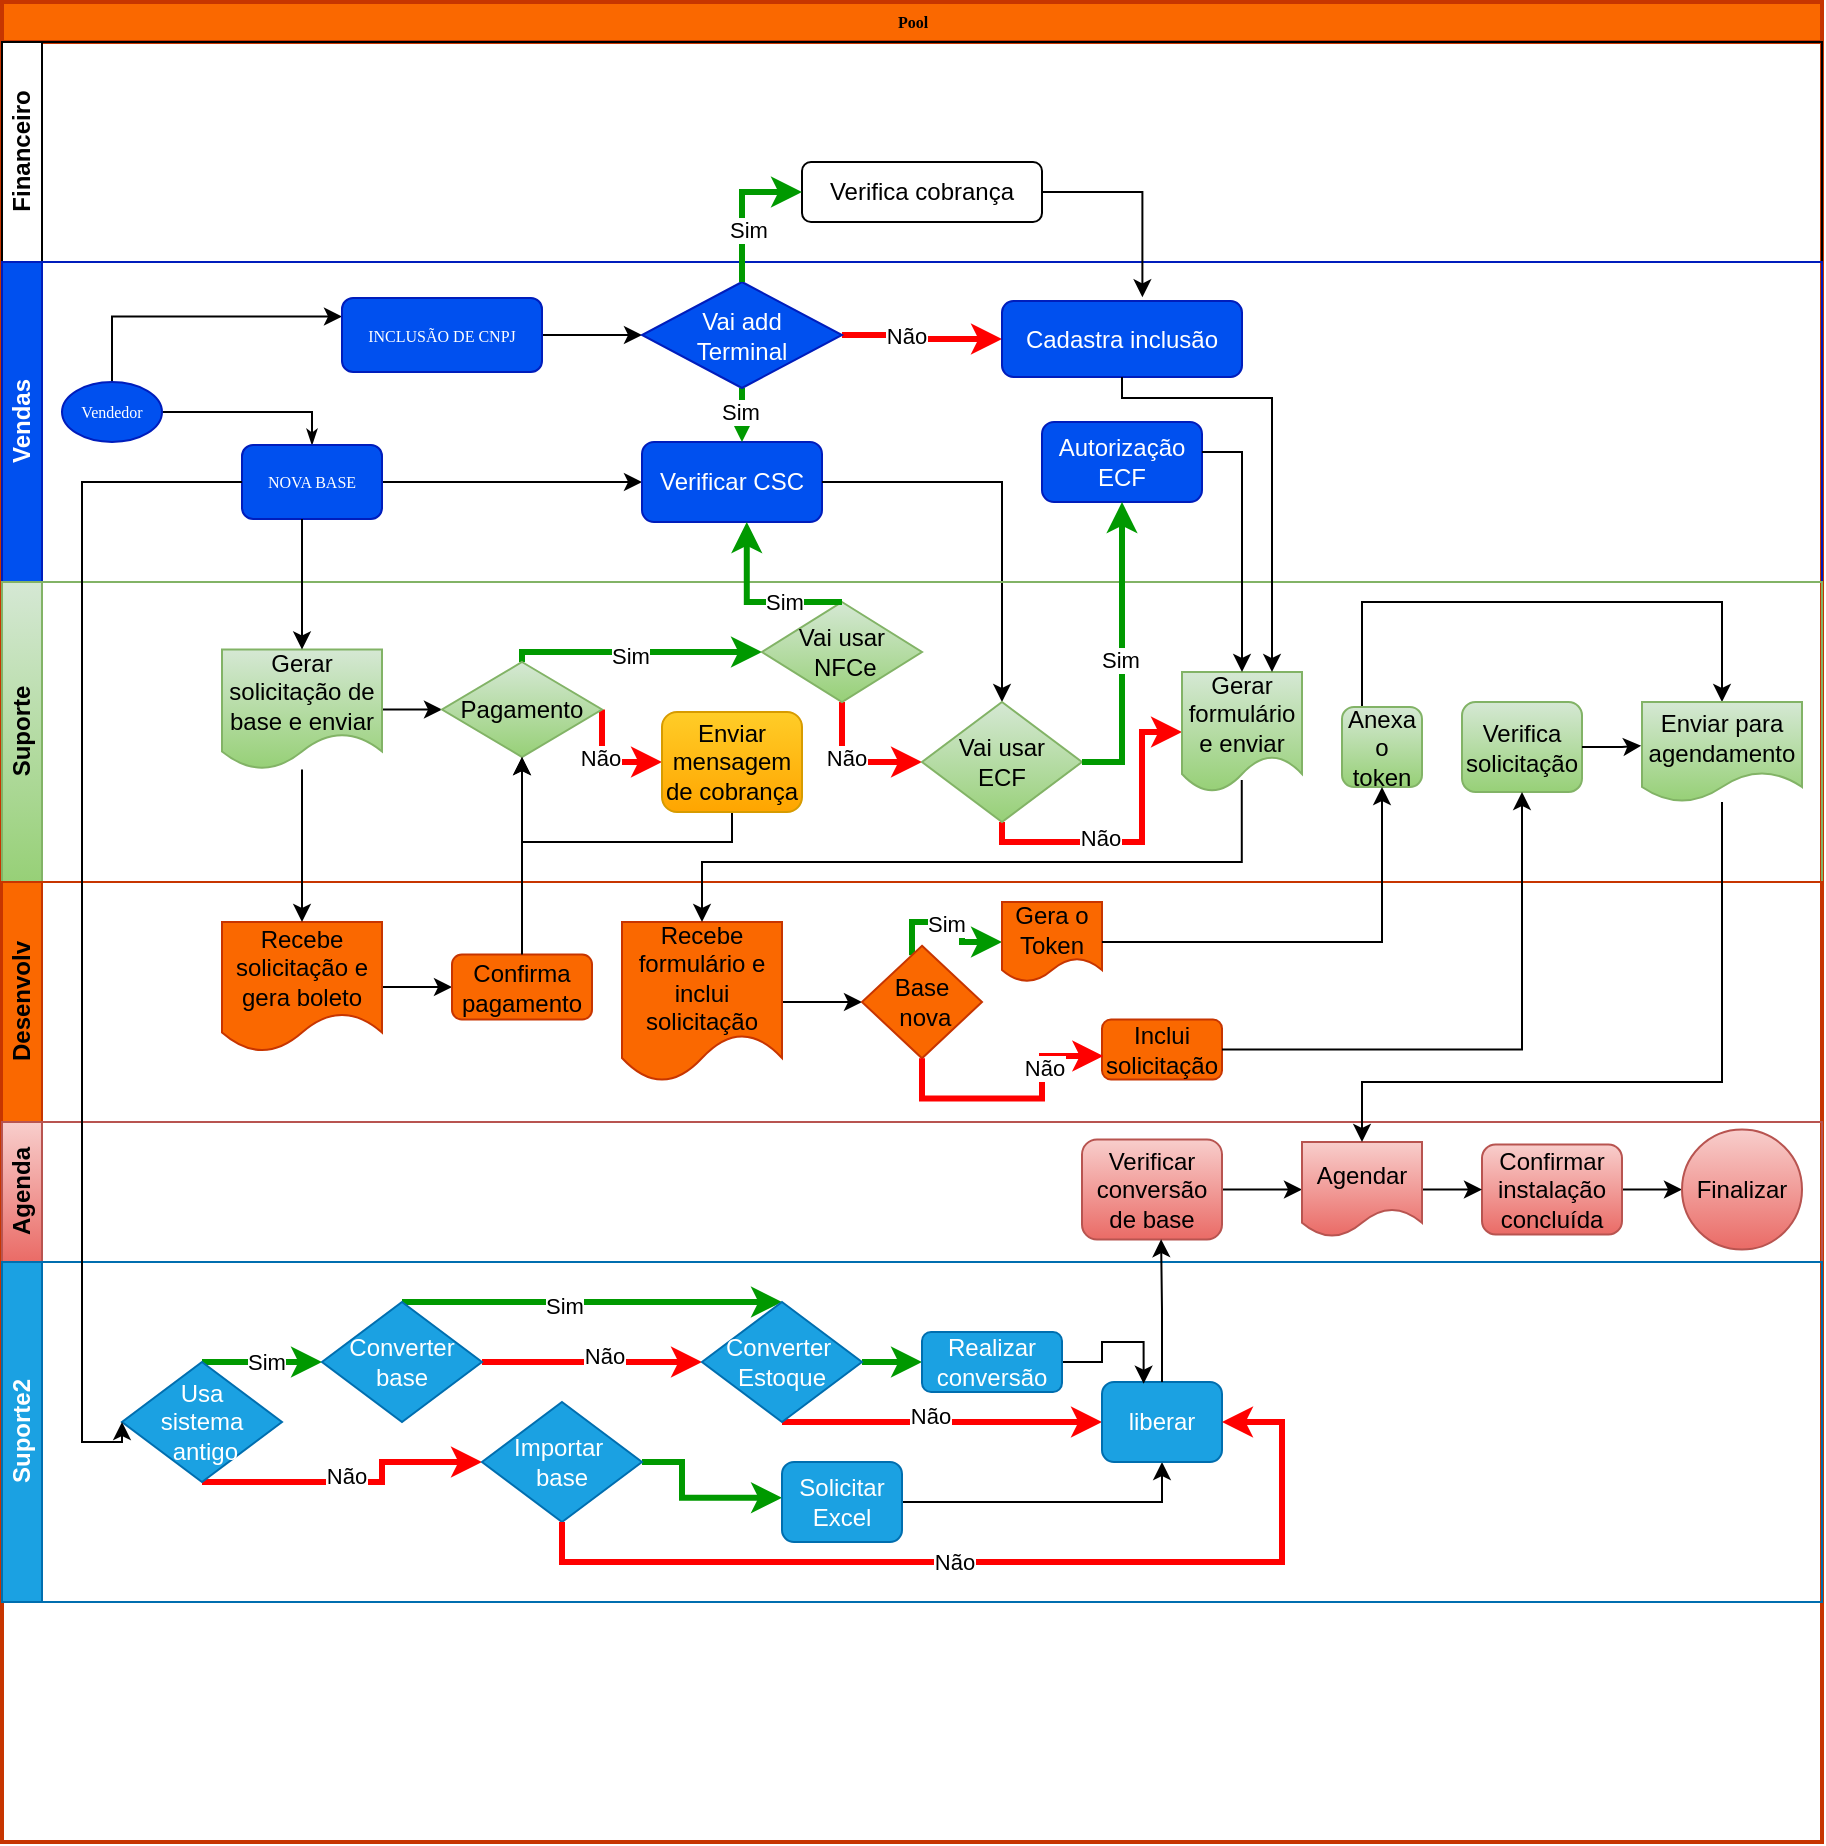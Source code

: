 <mxfile version="22.0.5" type="github">
  <diagram name="Page-1" id="c7488fd3-1785-93aa-aadb-54a6760d102a">
    <mxGraphModel dx="1231" dy="599" grid="1" gridSize="10" guides="1" tooltips="1" connect="1" arrows="1" fold="1" page="1" pageScale="1" pageWidth="1100" pageHeight="850" background="none" math="0" shadow="0">
      <root>
        <mxCell id="0" />
        <mxCell id="1" parent="0" />
        <mxCell id="2b4e8129b02d487f-1" value="Pool" style="swimlane;html=1;childLayout=stackLayout;horizontal=1;startSize=20;horizontalStack=0;rounded=0;shadow=0;labelBackgroundColor=none;strokeWidth=2;fontFamily=Verdana;fontSize=8;align=center;fillColor=#FA6800;fontColor=#000000;strokeColor=#C73500;" parent="1" vertex="1">
          <mxGeometry x="140" y="70" width="910" height="920" as="geometry">
            <mxRectangle x="180" y="70" width="60" height="20" as="alternateBounds" />
          </mxGeometry>
        </mxCell>
        <mxCell id="cbbn3TleY6cBq1pO80VD-13" value="Financeiro" style="swimlane;html=1;startSize=20;horizontal=0;" parent="2b4e8129b02d487f-1" vertex="1">
          <mxGeometry y="20" width="910" height="110" as="geometry" />
        </mxCell>
        <mxCell id="dmcIk-A7aZQFWuHRZlez-15" value="Verifica cobrança" style="rounded=1;whiteSpace=wrap;html=1;" parent="cbbn3TleY6cBq1pO80VD-13" vertex="1">
          <mxGeometry x="400" y="60" width="120" height="30" as="geometry" />
        </mxCell>
        <mxCell id="cbbn3TleY6cBq1pO80VD-1" value="Vendas" style="swimlane;html=1;startSize=20;horizontal=0;fillColor=#0050ef;strokeColor=#001DBC;fontColor=#ffffff;" parent="2b4e8129b02d487f-1" vertex="1">
          <mxGeometry y="130" width="910" height="160" as="geometry" />
        </mxCell>
        <mxCell id="cbbn3TleY6cBq1pO80VD-2" style="edgeStyle=orthogonalEdgeStyle;rounded=0;html=1;labelBackgroundColor=none;startArrow=none;startFill=0;startSize=5;endArrow=classicThin;endFill=1;endSize=5;jettySize=auto;orthogonalLoop=1;strokeWidth=1;fontFamily=Verdana;fontSize=8" parent="cbbn3TleY6cBq1pO80VD-1" source="cbbn3TleY6cBq1pO80VD-3" target="cbbn3TleY6cBq1pO80VD-4" edge="1">
          <mxGeometry relative="1" as="geometry">
            <Array as="points">
              <mxPoint x="155" y="75" />
            </Array>
          </mxGeometry>
        </mxCell>
        <mxCell id="cbbn3TleY6cBq1pO80VD-51" style="edgeStyle=orthogonalEdgeStyle;rounded=0;orthogonalLoop=1;jettySize=auto;html=1;exitX=0.5;exitY=0;exitDx=0;exitDy=0;entryX=0;entryY=0.25;entryDx=0;entryDy=0;" parent="cbbn3TleY6cBq1pO80VD-1" source="cbbn3TleY6cBq1pO80VD-3" target="cbbn3TleY6cBq1pO80VD-6" edge="1">
          <mxGeometry relative="1" as="geometry" />
        </mxCell>
        <mxCell id="cbbn3TleY6cBq1pO80VD-3" value="Vendedor" style="ellipse;whiteSpace=wrap;html=1;rounded=0;shadow=0;labelBackgroundColor=none;strokeWidth=1;fontFamily=Verdana;fontSize=8;align=center;fillColor=#0050ef;strokeColor=#001DBC;fontColor=#ffffff;" parent="cbbn3TleY6cBq1pO80VD-1" vertex="1">
          <mxGeometry x="30" y="60" width="50" height="30" as="geometry" />
        </mxCell>
        <mxCell id="cbbn3TleY6cBq1pO80VD-29" style="edgeStyle=orthogonalEdgeStyle;rounded=0;orthogonalLoop=1;jettySize=auto;html=1;entryX=0;entryY=0.5;entryDx=0;entryDy=0;" parent="cbbn3TleY6cBq1pO80VD-1" source="cbbn3TleY6cBq1pO80VD-4" target="cbbn3TleY6cBq1pO80VD-27" edge="1">
          <mxGeometry relative="1" as="geometry" />
        </mxCell>
        <mxCell id="cbbn3TleY6cBq1pO80VD-4" value="NOVA BASE" style="rounded=1;whiteSpace=wrap;html=1;shadow=0;labelBackgroundColor=none;strokeWidth=1;fontFamily=Verdana;fontSize=8;align=center;fillColor=#0050ef;strokeColor=#001DBC;fontColor=#ffffff;" parent="cbbn3TleY6cBq1pO80VD-1" vertex="1">
          <mxGeometry x="120" y="91.5" width="70" height="37" as="geometry" />
        </mxCell>
        <mxCell id="dmcIk-A7aZQFWuHRZlez-11" style="edgeStyle=orthogonalEdgeStyle;rounded=0;orthogonalLoop=1;jettySize=auto;html=1;entryX=0;entryY=0.5;entryDx=0;entryDy=0;" parent="cbbn3TleY6cBq1pO80VD-1" source="cbbn3TleY6cBq1pO80VD-6" target="dmcIk-A7aZQFWuHRZlez-10" edge="1">
          <mxGeometry relative="1" as="geometry" />
        </mxCell>
        <mxCell id="cbbn3TleY6cBq1pO80VD-6" value="INCLUSÃO DE CNPJ" style="rounded=1;whiteSpace=wrap;html=1;shadow=0;labelBackgroundColor=none;strokeWidth=1;fontFamily=Verdana;fontSize=8;align=center;fillColor=#0050ef;strokeColor=#001DBC;fontColor=#ffffff;" parent="cbbn3TleY6cBq1pO80VD-1" vertex="1">
          <mxGeometry x="170" y="18" width="100" height="37" as="geometry" />
        </mxCell>
        <mxCell id="cbbn3TleY6cBq1pO80VD-27" value="Verificar CSC" style="rounded=1;whiteSpace=wrap;html=1;fillColor=#0050ef;strokeColor=#001DBC;fontColor=#ffffff;" parent="cbbn3TleY6cBq1pO80VD-1" vertex="1">
          <mxGeometry x="320" y="90" width="90" height="40" as="geometry" />
        </mxCell>
        <mxCell id="cbbn3TleY6cBq1pO80VD-28" value="Autorização ECF" style="rounded=1;whiteSpace=wrap;html=1;fillColor=#0050ef;strokeColor=#001DBC;fontColor=#ffffff;" parent="cbbn3TleY6cBq1pO80VD-1" vertex="1">
          <mxGeometry x="520" y="80" width="80" height="40" as="geometry" />
        </mxCell>
        <mxCell id="dmcIk-A7aZQFWuHRZlez-12" style="edgeStyle=orthogonalEdgeStyle;rounded=0;orthogonalLoop=1;jettySize=auto;html=1;exitX=0.5;exitY=1;exitDx=0;exitDy=0;strokeWidth=3;strokeColor=#009900;" parent="cbbn3TleY6cBq1pO80VD-1" source="dmcIk-A7aZQFWuHRZlez-10" target="cbbn3TleY6cBq1pO80VD-27" edge="1">
          <mxGeometry relative="1" as="geometry">
            <Array as="points">
              <mxPoint x="370" y="70" />
              <mxPoint x="370" y="70" />
            </Array>
          </mxGeometry>
        </mxCell>
        <mxCell id="dmcIk-A7aZQFWuHRZlez-13" value="Sim" style="edgeLabel;html=1;align=center;verticalAlign=middle;resizable=0;points=[];" parent="dmcIk-A7aZQFWuHRZlez-12" vertex="1" connectable="0">
          <mxGeometry x="-0.135" y="-1" relative="1" as="geometry">
            <mxPoint as="offset" />
          </mxGeometry>
        </mxCell>
        <mxCell id="dmcIk-A7aZQFWuHRZlez-22" style="edgeStyle=orthogonalEdgeStyle;rounded=0;orthogonalLoop=1;jettySize=auto;html=1;strokeWidth=3;strokeColor=#FF0000;" parent="cbbn3TleY6cBq1pO80VD-1" source="dmcIk-A7aZQFWuHRZlez-10" target="dmcIk-A7aZQFWuHRZlez-21" edge="1">
          <mxGeometry relative="1" as="geometry" />
        </mxCell>
        <mxCell id="dmcIk-A7aZQFWuHRZlez-23" value="Não" style="edgeLabel;html=1;align=center;verticalAlign=middle;resizable=0;points=[];" parent="dmcIk-A7aZQFWuHRZlez-22" vertex="1" connectable="0">
          <mxGeometry x="-0.233" relative="1" as="geometry">
            <mxPoint as="offset" />
          </mxGeometry>
        </mxCell>
        <mxCell id="dmcIk-A7aZQFWuHRZlez-10" value="Vai add&lt;br&gt;Terminal" style="rhombus;whiteSpace=wrap;html=1;fillColor=#0050ef;fontColor=#ffffff;strokeColor=#001DBC;" parent="cbbn3TleY6cBq1pO80VD-1" vertex="1">
          <mxGeometry x="320" y="10" width="100" height="53" as="geometry" />
        </mxCell>
        <mxCell id="dmcIk-A7aZQFWuHRZlez-21" value="Cadastra inclusão" style="rounded=1;whiteSpace=wrap;html=1;fillColor=#0050ef;fontColor=#ffffff;strokeColor=#001DBC;" parent="cbbn3TleY6cBq1pO80VD-1" vertex="1">
          <mxGeometry x="500" y="19.5" width="120" height="38" as="geometry" />
        </mxCell>
        <mxCell id="suQ_DmVQzd3mDS7lB8pJ-2" style="edgeStyle=orthogonalEdgeStyle;rounded=0;orthogonalLoop=1;jettySize=auto;html=1;entryX=0.5;entryY=0;entryDx=0;entryDy=0;" parent="cbbn3TleY6cBq1pO80VD-1" source="cbbn3TleY6cBq1pO80VD-27" target="cbbn3TleY6cBq1pO80VD-61" edge="1">
          <mxGeometry relative="1" as="geometry">
            <Array as="points">
              <mxPoint x="500" y="110" />
            </Array>
          </mxGeometry>
        </mxCell>
        <mxCell id="2b4e8129b02d487f-2" value="Suporte" style="swimlane;html=1;startSize=20;horizontal=0;fillColor=#d5e8d4;strokeColor=#82b366;gradientColor=#97d077;" parent="2b4e8129b02d487f-1" vertex="1">
          <mxGeometry y="290" width="910" height="150" as="geometry" />
        </mxCell>
        <mxCell id="cbbn3TleY6cBq1pO80VD-43" style="edgeStyle=orthogonalEdgeStyle;rounded=0;orthogonalLoop=1;jettySize=auto;html=1;entryX=0;entryY=0.5;entryDx=0;entryDy=0;" parent="2b4e8129b02d487f-2" source="cbbn3TleY6cBq1pO80VD-39" target="cbbn3TleY6cBq1pO80VD-42" edge="1">
          <mxGeometry relative="1" as="geometry" />
        </mxCell>
        <mxCell id="cbbn3TleY6cBq1pO80VD-39" value="Gerar solicitação de base e enviar" style="shape=document;whiteSpace=wrap;html=1;boundedLbl=1;fillColor=#d5e8d4;strokeColor=#82b366;gradientColor=#97d077;" parent="2b4e8129b02d487f-2" vertex="1">
          <mxGeometry x="110" y="33.75" width="80" height="60" as="geometry" />
        </mxCell>
        <mxCell id="cbbn3TleY6cBq1pO80VD-54" style="edgeStyle=orthogonalEdgeStyle;rounded=0;orthogonalLoop=1;jettySize=auto;html=1;exitX=1;exitY=0.5;exitDx=0;exitDy=0;entryX=0;entryY=0.5;entryDx=0;entryDy=0;strokeWidth=3;strokeColor=#ff0000;" parent="2b4e8129b02d487f-2" source="cbbn3TleY6cBq1pO80VD-42" target="cbbn3TleY6cBq1pO80VD-53" edge="1">
          <mxGeometry relative="1" as="geometry">
            <Array as="points">
              <mxPoint x="300" y="90" />
            </Array>
          </mxGeometry>
        </mxCell>
        <mxCell id="cbbn3TleY6cBq1pO80VD-55" value="Não" style="edgeLabel;html=1;align=center;verticalAlign=middle;resizable=0;points=[];" parent="cbbn3TleY6cBq1pO80VD-54" vertex="1" connectable="0">
          <mxGeometry x="-0.157" y="-1" relative="1" as="geometry">
            <mxPoint as="offset" />
          </mxGeometry>
        </mxCell>
        <mxCell id="cbbn3TleY6cBq1pO80VD-60" style="edgeStyle=orthogonalEdgeStyle;rounded=0;orthogonalLoop=1;jettySize=auto;html=1;entryX=0;entryY=0.5;entryDx=0;entryDy=0;strokeWidth=3;strokeColor=#009900;" parent="2b4e8129b02d487f-2" source="cbbn3TleY6cBq1pO80VD-42" target="cbbn3TleY6cBq1pO80VD-56" edge="1">
          <mxGeometry relative="1" as="geometry">
            <Array as="points">
              <mxPoint x="260" y="35" />
            </Array>
          </mxGeometry>
        </mxCell>
        <mxCell id="cbbn3TleY6cBq1pO80VD-104" value="Sim" style="edgeLabel;html=1;align=center;verticalAlign=middle;resizable=0;points=[];" parent="cbbn3TleY6cBq1pO80VD-60" vertex="1" connectable="0">
          <mxGeometry x="-0.061" y="-2" relative="1" as="geometry">
            <mxPoint as="offset" />
          </mxGeometry>
        </mxCell>
        <mxCell id="cbbn3TleY6cBq1pO80VD-42" value="Pagamento" style="rhombus;whiteSpace=wrap;html=1;fillColor=#d5e8d4;strokeColor=#82b366;gradientColor=#97d077;" parent="2b4e8129b02d487f-2" vertex="1">
          <mxGeometry x="220" y="40" width="80" height="47.5" as="geometry" />
        </mxCell>
        <mxCell id="suQ_DmVQzd3mDS7lB8pJ-1" style="edgeStyle=orthogonalEdgeStyle;rounded=0;orthogonalLoop=1;jettySize=auto;html=1;entryX=0.5;entryY=1;entryDx=0;entryDy=0;strokeColor=#000000;" parent="2b4e8129b02d487f-2" source="cbbn3TleY6cBq1pO80VD-53" target="cbbn3TleY6cBq1pO80VD-42" edge="1">
          <mxGeometry relative="1" as="geometry">
            <Array as="points">
              <mxPoint x="365" y="130" />
              <mxPoint x="260" y="130" />
            </Array>
          </mxGeometry>
        </mxCell>
        <mxCell id="cbbn3TleY6cBq1pO80VD-53" value="Enviar mensagem de cobrança" style="rounded=1;whiteSpace=wrap;html=1;fillColor=#ffcd28;strokeColor=#d79b00;gradientColor=#ffa500;" parent="2b4e8129b02d487f-2" vertex="1">
          <mxGeometry x="330" y="65" width="70" height="50" as="geometry" />
        </mxCell>
        <mxCell id="cbbn3TleY6cBq1pO80VD-63" style="edgeStyle=orthogonalEdgeStyle;rounded=0;orthogonalLoop=1;jettySize=auto;html=1;strokeWidth=3;strokeColor=#ff0000;" parent="2b4e8129b02d487f-2" source="cbbn3TleY6cBq1pO80VD-56" target="cbbn3TleY6cBq1pO80VD-61" edge="1">
          <mxGeometry relative="1" as="geometry">
            <Array as="points">
              <mxPoint x="420" y="90" />
            </Array>
          </mxGeometry>
        </mxCell>
        <mxCell id="cbbn3TleY6cBq1pO80VD-64" value="Não" style="edgeLabel;html=1;align=center;verticalAlign=middle;resizable=0;points=[];" parent="cbbn3TleY6cBq1pO80VD-63" vertex="1" connectable="0">
          <mxGeometry x="-0.08" y="2" relative="1" as="geometry">
            <mxPoint as="offset" />
          </mxGeometry>
        </mxCell>
        <mxCell id="cbbn3TleY6cBq1pO80VD-56" value="Vai usar&lt;br&gt;&amp;nbsp;NFCe" style="rhombus;whiteSpace=wrap;html=1;fillColor=#d5e8d4;strokeColor=#82b366;gradientColor=#97d077;" parent="2b4e8129b02d487f-2" vertex="1">
          <mxGeometry x="380" y="10" width="80" height="50" as="geometry" />
        </mxCell>
        <mxCell id="cbbn3TleY6cBq1pO80VD-110" style="edgeStyle=orthogonalEdgeStyle;rounded=0;orthogonalLoop=1;jettySize=auto;html=1;entryX=0;entryY=0.5;entryDx=0;entryDy=0;strokeWidth=3;strokeColor=#ff0000;" parent="2b4e8129b02d487f-2" source="cbbn3TleY6cBq1pO80VD-61" target="cbbn3TleY6cBq1pO80VD-74" edge="1">
          <mxGeometry relative="1" as="geometry">
            <Array as="points">
              <mxPoint x="500" y="130" />
              <mxPoint x="570" y="130" />
              <mxPoint x="570" y="75" />
            </Array>
          </mxGeometry>
        </mxCell>
        <mxCell id="cbbn3TleY6cBq1pO80VD-111" value="Não" style="edgeLabel;html=1;align=center;verticalAlign=middle;resizable=0;points=[];" parent="cbbn3TleY6cBq1pO80VD-110" vertex="1" connectable="0">
          <mxGeometry x="-0.237" y="2" relative="1" as="geometry">
            <mxPoint as="offset" />
          </mxGeometry>
        </mxCell>
        <mxCell id="cbbn3TleY6cBq1pO80VD-61" value="Vai usar&lt;br&gt;ECF" style="rhombus;whiteSpace=wrap;html=1;fillColor=#d5e8d4;strokeColor=#82b366;gradientColor=#97d077;" parent="2b4e8129b02d487f-2" vertex="1">
          <mxGeometry x="460" y="60" width="80" height="60" as="geometry" />
        </mxCell>
        <mxCell id="cbbn3TleY6cBq1pO80VD-74" value="Gerar formulário e enviar" style="shape=document;whiteSpace=wrap;html=1;boundedLbl=1;fillColor=#d5e8d4;strokeColor=#82b366;gradientColor=#97d077;" parent="2b4e8129b02d487f-2" vertex="1">
          <mxGeometry x="590" y="45" width="60" height="60" as="geometry" />
        </mxCell>
        <mxCell id="cbbn3TleY6cBq1pO80VD-95" style="edgeStyle=orthogonalEdgeStyle;rounded=0;orthogonalLoop=1;jettySize=auto;html=1;entryX=0.5;entryY=0;entryDx=0;entryDy=0;" parent="2b4e8129b02d487f-2" source="cbbn3TleY6cBq1pO80VD-89" target="cbbn3TleY6cBq1pO80VD-94" edge="1">
          <mxGeometry relative="1" as="geometry">
            <Array as="points">
              <mxPoint x="680" y="10" />
              <mxPoint x="860" y="10" />
            </Array>
          </mxGeometry>
        </mxCell>
        <mxCell id="cbbn3TleY6cBq1pO80VD-89" value="Anexa o token" style="rounded=1;whiteSpace=wrap;html=1;fillColor=#d5e8d4;strokeColor=#82b366;gradientColor=#97d077;" parent="2b4e8129b02d487f-2" vertex="1">
          <mxGeometry x="670" y="62.5" width="40" height="40" as="geometry" />
        </mxCell>
        <mxCell id="cbbn3TleY6cBq1pO80VD-92" value="Verifica solicitação" style="rounded=1;whiteSpace=wrap;html=1;fillColor=#d5e8d4;gradientColor=#97d077;strokeColor=#82b366;" parent="2b4e8129b02d487f-2" vertex="1">
          <mxGeometry x="730" y="60" width="60" height="45" as="geometry" />
        </mxCell>
        <mxCell id="cbbn3TleY6cBq1pO80VD-94" value="Enviar para agendamento" style="shape=document;whiteSpace=wrap;html=1;boundedLbl=1;fillColor=#d5e8d4;gradientColor=#97d077;strokeColor=#82b366;" parent="2b4e8129b02d487f-2" vertex="1">
          <mxGeometry x="820" y="60" width="80" height="50" as="geometry" />
        </mxCell>
        <mxCell id="cbbn3TleY6cBq1pO80VD-97" style="edgeStyle=orthogonalEdgeStyle;rounded=0;orthogonalLoop=1;jettySize=auto;html=1;entryX=-0.005;entryY=0.437;entryDx=0;entryDy=0;entryPerimeter=0;" parent="2b4e8129b02d487f-2" source="cbbn3TleY6cBq1pO80VD-92" target="cbbn3TleY6cBq1pO80VD-94" edge="1">
          <mxGeometry relative="1" as="geometry" />
        </mxCell>
        <mxCell id="dmcIk-A7aZQFWuHRZlez-29" style="edgeStyle=orthogonalEdgeStyle;rounded=0;orthogonalLoop=1;jettySize=auto;html=1;" parent="2b4e8129b02d487f-2" target="cbbn3TleY6cBq1pO80VD-74" edge="1">
          <mxGeometry relative="1" as="geometry">
            <mxPoint x="600" y="-64.98" as="sourcePoint" />
            <mxPoint x="620" y="45.0" as="targetPoint" />
            <Array as="points">
              <mxPoint x="620" y="-65" />
            </Array>
          </mxGeometry>
        </mxCell>
        <mxCell id="2b4e8129b02d487f-3" value="Desenvolv" style="swimlane;html=1;startSize=20;horizontal=0;fillColor=#FA6800;fontColor=#000000;strokeColor=#C73500;" parent="2b4e8129b02d487f-1" vertex="1">
          <mxGeometry y="440" width="910" height="120" as="geometry" />
        </mxCell>
        <mxCell id="cbbn3TleY6cBq1pO80VD-48" style="edgeStyle=orthogonalEdgeStyle;rounded=0;orthogonalLoop=1;jettySize=auto;html=1;entryX=0;entryY=0.5;entryDx=0;entryDy=0;" parent="2b4e8129b02d487f-3" source="cbbn3TleY6cBq1pO80VD-44" target="cbbn3TleY6cBq1pO80VD-46" edge="1">
          <mxGeometry relative="1" as="geometry" />
        </mxCell>
        <mxCell id="cbbn3TleY6cBq1pO80VD-44" value="Recebe solicitação e gera boleto" style="shape=document;whiteSpace=wrap;html=1;boundedLbl=1;fillColor=#fa6800;strokeColor=#C73500;fontColor=#000000;" parent="2b4e8129b02d487f-3" vertex="1">
          <mxGeometry x="110" y="20" width="80" height="65" as="geometry" />
        </mxCell>
        <mxCell id="cbbn3TleY6cBq1pO80VD-46" value="Confirma pagamento" style="rounded=1;whiteSpace=wrap;html=1;fillColor=#fa6800;strokeColor=#C73500;fontColor=#000000;" parent="2b4e8129b02d487f-3" vertex="1">
          <mxGeometry x="225" y="36.25" width="70" height="32.5" as="geometry" />
        </mxCell>
        <mxCell id="cbbn3TleY6cBq1pO80VD-78" style="edgeStyle=orthogonalEdgeStyle;rounded=0;orthogonalLoop=1;jettySize=auto;html=1;entryX=0;entryY=0.5;entryDx=0;entryDy=0;" parent="2b4e8129b02d487f-3" source="cbbn3TleY6cBq1pO80VD-75" target="cbbn3TleY6cBq1pO80VD-77" edge="1">
          <mxGeometry relative="1" as="geometry" />
        </mxCell>
        <mxCell id="cbbn3TleY6cBq1pO80VD-75" value="Recebe formulário e inclui solicitação" style="shape=document;whiteSpace=wrap;html=1;boundedLbl=1;fillColor=#fa6800;strokeColor=#C73500;fontColor=#000000;" parent="2b4e8129b02d487f-3" vertex="1">
          <mxGeometry x="310" y="20" width="80" height="80" as="geometry" />
        </mxCell>
        <mxCell id="cbbn3TleY6cBq1pO80VD-83" style="edgeStyle=orthogonalEdgeStyle;rounded=0;orthogonalLoop=1;jettySize=auto;html=1;entryX=0;entryY=0.5;entryDx=0;entryDy=0;strokeWidth=3;strokeColor=#009900;" parent="2b4e8129b02d487f-3" source="cbbn3TleY6cBq1pO80VD-77" target="cbbn3TleY6cBq1pO80VD-80" edge="1">
          <mxGeometry relative="1" as="geometry">
            <Array as="points">
              <mxPoint x="455" y="20" />
              <mxPoint x="480" y="20" />
              <mxPoint x="480" y="30" />
            </Array>
          </mxGeometry>
        </mxCell>
        <mxCell id="cbbn3TleY6cBq1pO80VD-86" value="Sim" style="edgeLabel;html=1;align=center;verticalAlign=middle;resizable=0;points=[];" parent="cbbn3TleY6cBq1pO80VD-83" vertex="1" connectable="0">
          <mxGeometry x="-0.067" y="-1" relative="1" as="geometry">
            <mxPoint as="offset" />
          </mxGeometry>
        </mxCell>
        <mxCell id="cbbn3TleY6cBq1pO80VD-77" value="Base&lt;br&gt;&amp;nbsp;nova" style="rhombus;whiteSpace=wrap;html=1;fillColor=#fa6800;strokeColor=#C73500;fontColor=#000000;" parent="2b4e8129b02d487f-3" vertex="1">
          <mxGeometry x="430" y="31.88" width="60" height="56.25" as="geometry" />
        </mxCell>
        <mxCell id="cbbn3TleY6cBq1pO80VD-80" value="Gera o Token" style="shape=document;whiteSpace=wrap;html=1;boundedLbl=1;fillColor=#fa6800;strokeColor=#C73500;fontColor=#000000;" parent="2b4e8129b02d487f-3" vertex="1">
          <mxGeometry x="500" y="10" width="50" height="40" as="geometry" />
        </mxCell>
        <mxCell id="cbbn3TleY6cBq1pO80VD-85" value="Inclui solicitação" style="rounded=1;whiteSpace=wrap;html=1;fillColor=#fa6800;strokeColor=#C73500;fontColor=#000000;" parent="2b4e8129b02d487f-3" vertex="1">
          <mxGeometry x="550" y="68.75" width="60" height="30" as="geometry" />
        </mxCell>
        <mxCell id="cbbn3TleY6cBq1pO80VD-87" style="edgeStyle=orthogonalEdgeStyle;rounded=0;orthogonalLoop=1;jettySize=auto;html=1;exitX=0.5;exitY=1;exitDx=0;exitDy=0;entryX=0.011;entryY=0.608;entryDx=0;entryDy=0;entryPerimeter=0;strokeWidth=3;strokeColor=#ff0000;" parent="2b4e8129b02d487f-3" source="cbbn3TleY6cBq1pO80VD-77" target="cbbn3TleY6cBq1pO80VD-85" edge="1">
          <mxGeometry relative="1" as="geometry" />
        </mxCell>
        <mxCell id="cbbn3TleY6cBq1pO80VD-88" value="Não" style="edgeLabel;html=1;align=center;verticalAlign=middle;resizable=0;points=[];" parent="cbbn3TleY6cBq1pO80VD-87" vertex="1" connectable="0">
          <mxGeometry x="0.457" y="-1" relative="1" as="geometry">
            <mxPoint as="offset" />
          </mxGeometry>
        </mxCell>
        <mxCell id="cbbn3TleY6cBq1pO80VD-40" style="edgeStyle=orthogonalEdgeStyle;rounded=0;orthogonalLoop=1;jettySize=auto;html=1;entryX=0.5;entryY=0;entryDx=0;entryDy=0;" parent="2b4e8129b02d487f-1" source="cbbn3TleY6cBq1pO80VD-4" target="cbbn3TleY6cBq1pO80VD-39" edge="1">
          <mxGeometry relative="1" as="geometry">
            <Array as="points">
              <mxPoint x="150" y="290" />
              <mxPoint x="150" y="290" />
            </Array>
          </mxGeometry>
        </mxCell>
        <mxCell id="cbbn3TleY6cBq1pO80VD-45" style="edgeStyle=orthogonalEdgeStyle;rounded=0;orthogonalLoop=1;jettySize=auto;html=1;entryX=0.5;entryY=0;entryDx=0;entryDy=0;" parent="2b4e8129b02d487f-1" source="cbbn3TleY6cBq1pO80VD-39" target="cbbn3TleY6cBq1pO80VD-44" edge="1">
          <mxGeometry relative="1" as="geometry" />
        </mxCell>
        <mxCell id="cbbn3TleY6cBq1pO80VD-49" style="edgeStyle=orthogonalEdgeStyle;rounded=0;orthogonalLoop=1;jettySize=auto;html=1;" parent="2b4e8129b02d487f-1" source="cbbn3TleY6cBq1pO80VD-46" target="cbbn3TleY6cBq1pO80VD-42" edge="1">
          <mxGeometry relative="1" as="geometry" />
        </mxCell>
        <mxCell id="cbbn3TleY6cBq1pO80VD-70" style="edgeStyle=orthogonalEdgeStyle;rounded=0;orthogonalLoop=1;jettySize=auto;html=1;exitX=1;exitY=0.5;exitDx=0;exitDy=0;entryX=0.5;entryY=1;entryDx=0;entryDy=0;strokeWidth=3;strokeColor=#009900;" parent="2b4e8129b02d487f-1" source="cbbn3TleY6cBq1pO80VD-61" target="cbbn3TleY6cBq1pO80VD-28" edge="1">
          <mxGeometry relative="1" as="geometry" />
        </mxCell>
        <mxCell id="cbbn3TleY6cBq1pO80VD-71" value="Sim" style="edgeLabel;html=1;align=center;verticalAlign=middle;resizable=0;points=[];" parent="cbbn3TleY6cBq1pO80VD-70" vertex="1" connectable="0">
          <mxGeometry x="-0.048" y="1" relative="1" as="geometry">
            <mxPoint as="offset" />
          </mxGeometry>
        </mxCell>
        <mxCell id="cbbn3TleY6cBq1pO80VD-76" style="edgeStyle=orthogonalEdgeStyle;rounded=0;orthogonalLoop=1;jettySize=auto;html=1;entryX=0.5;entryY=0;entryDx=0;entryDy=0;exitX=0.498;exitY=0.901;exitDx=0;exitDy=0;exitPerimeter=0;" parent="2b4e8129b02d487f-1" source="cbbn3TleY6cBq1pO80VD-74" target="cbbn3TleY6cBq1pO80VD-75" edge="1">
          <mxGeometry relative="1" as="geometry">
            <Array as="points">
              <mxPoint x="620" y="430" />
              <mxPoint x="350" y="430" />
            </Array>
          </mxGeometry>
        </mxCell>
        <mxCell id="cbbn3TleY6cBq1pO80VD-90" style="edgeStyle=orthogonalEdgeStyle;rounded=0;orthogonalLoop=1;jettySize=auto;html=1;entryX=0.5;entryY=1;entryDx=0;entryDy=0;" parent="2b4e8129b02d487f-1" source="cbbn3TleY6cBq1pO80VD-80" target="cbbn3TleY6cBq1pO80VD-89" edge="1">
          <mxGeometry relative="1" as="geometry" />
        </mxCell>
        <mxCell id="cbbn3TleY6cBq1pO80VD-96" style="edgeStyle=orthogonalEdgeStyle;rounded=0;orthogonalLoop=1;jettySize=auto;html=1;entryX=0.5;entryY=1;entryDx=0;entryDy=0;" parent="2b4e8129b02d487f-1" source="cbbn3TleY6cBq1pO80VD-85" target="cbbn3TleY6cBq1pO80VD-92" edge="1">
          <mxGeometry relative="1" as="geometry" />
        </mxCell>
        <mxCell id="cbbn3TleY6cBq1pO80VD-31" value="Agenda" style="swimlane;html=1;startSize=20;horizontal=0;fillColor=#f8cecc;gradientColor=#ea6b66;strokeColor=#b85450;" parent="2b4e8129b02d487f-1" vertex="1">
          <mxGeometry y="560" width="910" height="70" as="geometry" />
        </mxCell>
        <mxCell id="suQ_DmVQzd3mDS7lB8pJ-10" value="" style="edgeStyle=orthogonalEdgeStyle;rounded=0;orthogonalLoop=1;jettySize=auto;html=1;" parent="cbbn3TleY6cBq1pO80VD-31" source="cbbn3TleY6cBq1pO80VD-91" target="suQ_DmVQzd3mDS7lB8pJ-7" edge="1">
          <mxGeometry relative="1" as="geometry" />
        </mxCell>
        <mxCell id="cbbn3TleY6cBq1pO80VD-91" value="Verificar conversão de base" style="rounded=1;whiteSpace=wrap;html=1;fillColor=#f8cecc;gradientColor=#ea6b66;strokeColor=#b85450;" parent="cbbn3TleY6cBq1pO80VD-31" vertex="1">
          <mxGeometry x="540" y="8.75" width="70" height="50" as="geometry" />
        </mxCell>
        <mxCell id="cbbn3TleY6cBq1pO80VD-109" style="edgeStyle=orthogonalEdgeStyle;rounded=0;orthogonalLoop=1;jettySize=auto;html=1;entryX=0;entryY=0.5;entryDx=0;entryDy=0;" parent="cbbn3TleY6cBq1pO80VD-31" source="cbbn3TleY6cBq1pO80VD-98" target="cbbn3TleY6cBq1pO80VD-99" edge="1">
          <mxGeometry relative="1" as="geometry" />
        </mxCell>
        <mxCell id="cbbn3TleY6cBq1pO80VD-98" value="Confirmar instalação concluída" style="rounded=1;whiteSpace=wrap;html=1;fillColor=#f8cecc;gradientColor=#ea6b66;strokeColor=#b85450;" parent="cbbn3TleY6cBq1pO80VD-31" vertex="1">
          <mxGeometry x="740" y="11.25" width="70" height="45" as="geometry" />
        </mxCell>
        <mxCell id="cbbn3TleY6cBq1pO80VD-99" value="Finalizar" style="ellipse;whiteSpace=wrap;html=1;aspect=fixed;fillColor=#f8cecc;gradientColor=#ea6b66;strokeColor=#b85450;" parent="cbbn3TleY6cBq1pO80VD-31" vertex="1">
          <mxGeometry x="840" y="3.75" width="60" height="60" as="geometry" />
        </mxCell>
        <mxCell id="suQ_DmVQzd3mDS7lB8pJ-9" value="" style="edgeStyle=orthogonalEdgeStyle;rounded=0;orthogonalLoop=1;jettySize=auto;html=1;" parent="cbbn3TleY6cBq1pO80VD-31" source="suQ_DmVQzd3mDS7lB8pJ-7" target="cbbn3TleY6cBq1pO80VD-98" edge="1">
          <mxGeometry relative="1" as="geometry" />
        </mxCell>
        <mxCell id="suQ_DmVQzd3mDS7lB8pJ-7" value="Agendar" style="shape=document;whiteSpace=wrap;html=1;boundedLbl=1;fillColor=#f8cecc;strokeColor=#b85450;gradientColor=#ea6b66;" parent="cbbn3TleY6cBq1pO80VD-31" vertex="1">
          <mxGeometry x="650" y="10" width="60" height="47.5" as="geometry" />
        </mxCell>
        <mxCell id="2b4e8129b02d487f-4" value="Suporte2" style="swimlane;html=1;startSize=20;horizontal=0;fillColor=#1ba1e2;fontColor=#ffffff;strokeColor=#006EAF;" parent="2b4e8129b02d487f-1" vertex="1">
          <mxGeometry y="630" width="910" height="170" as="geometry" />
        </mxCell>
        <mxCell id="cbbn3TleY6cBq1pO80VD-117" style="edgeStyle=orthogonalEdgeStyle;rounded=0;orthogonalLoop=1;jettySize=auto;html=1;entryX=0;entryY=0.5;entryDx=0;entryDy=0;strokeWidth=3;strokeColor=#009900;" parent="2b4e8129b02d487f-4" source="cbbn3TleY6cBq1pO80VD-112" target="cbbn3TleY6cBq1pO80VD-113" edge="1">
          <mxGeometry relative="1" as="geometry">
            <Array as="points">
              <mxPoint x="100" y="50" />
            </Array>
          </mxGeometry>
        </mxCell>
        <mxCell id="cbbn3TleY6cBq1pO80VD-123" value="Sim" style="edgeLabel;html=1;align=center;verticalAlign=middle;resizable=0;points=[];" parent="cbbn3TleY6cBq1pO80VD-117" vertex="1" connectable="0">
          <mxGeometry x="0.056" relative="1" as="geometry">
            <mxPoint as="offset" />
          </mxGeometry>
        </mxCell>
        <mxCell id="cbbn3TleY6cBq1pO80VD-122" style="edgeStyle=orthogonalEdgeStyle;rounded=0;orthogonalLoop=1;jettySize=auto;html=1;exitX=0.5;exitY=1;exitDx=0;exitDy=0;entryX=0;entryY=0.5;entryDx=0;entryDy=0;strokeWidth=3;strokeColor=#ff0000;" parent="2b4e8129b02d487f-4" source="cbbn3TleY6cBq1pO80VD-112" target="cbbn3TleY6cBq1pO80VD-114" edge="1">
          <mxGeometry relative="1" as="geometry">
            <Array as="points">
              <mxPoint x="190" y="110" />
              <mxPoint x="190" y="100" />
            </Array>
          </mxGeometry>
        </mxCell>
        <mxCell id="dmcIk-A7aZQFWuHRZlez-3" value="Não" style="edgeLabel;html=1;align=center;verticalAlign=middle;resizable=0;points=[];" parent="cbbn3TleY6cBq1pO80VD-122" vertex="1" connectable="0">
          <mxGeometry x="-0.05" y="3" relative="1" as="geometry">
            <mxPoint as="offset" />
          </mxGeometry>
        </mxCell>
        <mxCell id="cbbn3TleY6cBq1pO80VD-112" value="Usa &lt;br&gt;sistema&lt;br&gt;&amp;nbsp;antigo" style="rhombus;whiteSpace=wrap;html=1;fillColor=#1ba1e2;fontColor=#ffffff;strokeColor=#006EAF;" parent="2b4e8129b02d487f-4" vertex="1">
          <mxGeometry x="60" y="50" width="80" height="60" as="geometry" />
        </mxCell>
        <mxCell id="cbbn3TleY6cBq1pO80VD-119" style="edgeStyle=orthogonalEdgeStyle;rounded=0;orthogonalLoop=1;jettySize=auto;html=1;exitX=0.5;exitY=0;exitDx=0;exitDy=0;strokeWidth=3;strokeColor=#009900;entryX=0.5;entryY=0;entryDx=0;entryDy=0;" parent="2b4e8129b02d487f-4" source="cbbn3TleY6cBq1pO80VD-113" target="cbbn3TleY6cBq1pO80VD-115" edge="1">
          <mxGeometry relative="1" as="geometry">
            <Array as="points">
              <mxPoint x="200" y="20" />
            </Array>
            <mxPoint x="250" y="20" as="targetPoint" />
          </mxGeometry>
        </mxCell>
        <mxCell id="cbbn3TleY6cBq1pO80VD-124" value="Sim" style="edgeLabel;html=1;align=center;verticalAlign=middle;resizable=0;points=[];" parent="cbbn3TleY6cBq1pO80VD-119" vertex="1" connectable="0">
          <mxGeometry x="-0.147" y="-2" relative="1" as="geometry">
            <mxPoint as="offset" />
          </mxGeometry>
        </mxCell>
        <mxCell id="R27Yk6RBHhui7u_Zq7Ao-1" style="edgeStyle=orthogonalEdgeStyle;rounded=0;orthogonalLoop=1;jettySize=auto;html=1;entryX=0;entryY=0.5;entryDx=0;entryDy=0;strokeWidth=3;strokeColor=#FF0000;" edge="1" parent="2b4e8129b02d487f-4" source="cbbn3TleY6cBq1pO80VD-113" target="cbbn3TleY6cBq1pO80VD-115">
          <mxGeometry relative="1" as="geometry" />
        </mxCell>
        <mxCell id="R27Yk6RBHhui7u_Zq7Ao-2" value="Não" style="edgeLabel;html=1;align=center;verticalAlign=middle;resizable=0;points=[];" vertex="1" connectable="0" parent="R27Yk6RBHhui7u_Zq7Ao-1">
          <mxGeometry x="0.1" y="3" relative="1" as="geometry">
            <mxPoint as="offset" />
          </mxGeometry>
        </mxCell>
        <mxCell id="cbbn3TleY6cBq1pO80VD-113" value="Converter&lt;br&gt;base" style="rhombus;whiteSpace=wrap;html=1;fillColor=#1ba1e2;fontColor=#ffffff;strokeColor=#006EAF;" parent="2b4e8129b02d487f-4" vertex="1">
          <mxGeometry x="160" y="20" width="80" height="60" as="geometry" />
        </mxCell>
        <mxCell id="cbbn3TleY6cBq1pO80VD-138" style="edgeStyle=orthogonalEdgeStyle;rounded=0;orthogonalLoop=1;jettySize=auto;html=1;entryX=0;entryY=0.447;entryDx=0;entryDy=0;strokeWidth=3;strokeColor=#009900;entryPerimeter=0;exitX=1;exitY=0.5;exitDx=0;exitDy=0;" parent="2b4e8129b02d487f-4" source="cbbn3TleY6cBq1pO80VD-114" target="cbbn3TleY6cBq1pO80VD-116" edge="1">
          <mxGeometry relative="1" as="geometry">
            <Array as="points">
              <mxPoint x="340" y="100" />
              <mxPoint x="340" y="118" />
            </Array>
          </mxGeometry>
        </mxCell>
        <mxCell id="cbbn3TleY6cBq1pO80VD-114" value="Importar&amp;nbsp;&lt;br&gt;base" style="rhombus;whiteSpace=wrap;html=1;fillColor=#1ba1e2;fontColor=#ffffff;strokeColor=#006EAF;" parent="2b4e8129b02d487f-4" vertex="1">
          <mxGeometry x="240" y="70" width="80" height="60" as="geometry" />
        </mxCell>
        <mxCell id="cbbn3TleY6cBq1pO80VD-135" style="edgeStyle=orthogonalEdgeStyle;rounded=0;orthogonalLoop=1;jettySize=auto;html=1;strokeWidth=3;strokeColor=#009900;" parent="2b4e8129b02d487f-4" source="cbbn3TleY6cBq1pO80VD-115" target="cbbn3TleY6cBq1pO80VD-133" edge="1">
          <mxGeometry relative="1" as="geometry" />
        </mxCell>
        <mxCell id="cbbn3TleY6cBq1pO80VD-142" style="edgeStyle=orthogonalEdgeStyle;rounded=0;orthogonalLoop=1;jettySize=auto;html=1;entryX=0;entryY=0.5;entryDx=0;entryDy=0;strokeWidth=3;strokeColor=#ff0000;" parent="2b4e8129b02d487f-4" source="cbbn3TleY6cBq1pO80VD-115" target="cbbn3TleY6cBq1pO80VD-131" edge="1">
          <mxGeometry relative="1" as="geometry">
            <Array as="points">
              <mxPoint x="480" y="80" />
              <mxPoint x="480" y="80" />
            </Array>
          </mxGeometry>
        </mxCell>
        <mxCell id="dmcIk-A7aZQFWuHRZlez-4" value="Não" style="edgeLabel;html=1;align=center;verticalAlign=middle;resizable=0;points=[];" parent="cbbn3TleY6cBq1pO80VD-142" vertex="1" connectable="0">
          <mxGeometry x="-0.074" y="3" relative="1" as="geometry">
            <mxPoint as="offset" />
          </mxGeometry>
        </mxCell>
        <mxCell id="cbbn3TleY6cBq1pO80VD-115" value="Converter&amp;nbsp;&lt;br&gt;Estoque" style="rhombus;whiteSpace=wrap;html=1;fillColor=#1ba1e2;fontColor=#ffffff;strokeColor=#006EAF;" parent="2b4e8129b02d487f-4" vertex="1">
          <mxGeometry x="350" y="20" width="80" height="60" as="geometry" />
        </mxCell>
        <mxCell id="cbbn3TleY6cBq1pO80VD-141" style="edgeStyle=orthogonalEdgeStyle;rounded=0;orthogonalLoop=1;jettySize=auto;html=1;entryX=0.5;entryY=1;entryDx=0;entryDy=0;" parent="2b4e8129b02d487f-4" source="cbbn3TleY6cBq1pO80VD-116" target="cbbn3TleY6cBq1pO80VD-131" edge="1">
          <mxGeometry relative="1" as="geometry" />
        </mxCell>
        <mxCell id="cbbn3TleY6cBq1pO80VD-116" value="Solicitar&lt;br&gt;Excel" style="rounded=1;whiteSpace=wrap;html=1;fillColor=#1ba1e2;fontColor=#ffffff;strokeColor=#006EAF;" parent="2b4e8129b02d487f-4" vertex="1">
          <mxGeometry x="390" y="100" width="60" height="40" as="geometry" />
        </mxCell>
        <mxCell id="cbbn3TleY6cBq1pO80VD-131" value="liberar" style="rounded=1;whiteSpace=wrap;html=1;fillColor=#1ba1e2;fontColor=#ffffff;strokeColor=#006EAF;" parent="2b4e8129b02d487f-4" vertex="1">
          <mxGeometry x="550" y="60" width="60" height="40" as="geometry" />
        </mxCell>
        <mxCell id="dmcIk-A7aZQFWuHRZlez-9" style="edgeStyle=orthogonalEdgeStyle;rounded=0;orthogonalLoop=1;jettySize=auto;html=1;entryX=0.347;entryY=0.021;entryDx=0;entryDy=0;entryPerimeter=0;" parent="2b4e8129b02d487f-4" source="cbbn3TleY6cBq1pO80VD-133" target="cbbn3TleY6cBq1pO80VD-131" edge="1">
          <mxGeometry relative="1" as="geometry">
            <mxPoint x="580" y="80" as="targetPoint" />
          </mxGeometry>
        </mxCell>
        <mxCell id="cbbn3TleY6cBq1pO80VD-133" value="Realizar conversão" style="rounded=1;whiteSpace=wrap;html=1;fillColor=#1ba1e2;fontColor=#ffffff;strokeColor=#006EAF;" parent="2b4e8129b02d487f-4" vertex="1">
          <mxGeometry x="460" y="35" width="70" height="30" as="geometry" />
        </mxCell>
        <mxCell id="cbbn3TleY6cBq1pO80VD-140" style="edgeStyle=orthogonalEdgeStyle;rounded=0;orthogonalLoop=1;jettySize=auto;html=1;entryX=1;entryY=0.5;entryDx=0;entryDy=0;strokeWidth=3;strokeColor=#ff0000;" parent="2b4e8129b02d487f-4" source="cbbn3TleY6cBq1pO80VD-114" target="cbbn3TleY6cBq1pO80VD-131" edge="1">
          <mxGeometry relative="1" as="geometry">
            <Array as="points">
              <mxPoint x="280" y="150" />
              <mxPoint x="640" y="150" />
              <mxPoint x="640" y="80" />
            </Array>
          </mxGeometry>
        </mxCell>
        <mxCell id="dmcIk-A7aZQFWuHRZlez-5" value="Não" style="edgeLabel;html=1;align=center;verticalAlign=middle;resizable=0;points=[];" parent="cbbn3TleY6cBq1pO80VD-140" vertex="1" connectable="0">
          <mxGeometry x="-0.102" relative="1" as="geometry">
            <mxPoint as="offset" />
          </mxGeometry>
        </mxCell>
        <mxCell id="cbbn3TleY6cBq1pO80VD-130" style="edgeStyle=orthogonalEdgeStyle;rounded=0;orthogonalLoop=1;jettySize=auto;html=1;entryX=0;entryY=0.5;entryDx=0;entryDy=0;" parent="2b4e8129b02d487f-1" source="cbbn3TleY6cBq1pO80VD-4" target="cbbn3TleY6cBq1pO80VD-112" edge="1">
          <mxGeometry relative="1" as="geometry">
            <Array as="points">
              <mxPoint x="40" y="240" />
              <mxPoint x="40" y="720" />
            </Array>
          </mxGeometry>
        </mxCell>
        <mxCell id="cbbn3TleY6cBq1pO80VD-143" style="edgeStyle=orthogonalEdgeStyle;rounded=0;orthogonalLoop=1;jettySize=auto;html=1;entryX=0.565;entryY=0.997;entryDx=0;entryDy=0;entryPerimeter=0;" parent="2b4e8129b02d487f-1" source="cbbn3TleY6cBq1pO80VD-131" target="cbbn3TleY6cBq1pO80VD-91" edge="1">
          <mxGeometry relative="1" as="geometry" />
        </mxCell>
        <mxCell id="dmcIk-A7aZQFWuHRZlez-1" style="edgeStyle=orthogonalEdgeStyle;rounded=0;orthogonalLoop=1;jettySize=auto;html=1;entryX=0.582;entryY=1;entryDx=0;entryDy=0;entryPerimeter=0;strokeWidth=3;strokeColor=#009900;" parent="2b4e8129b02d487f-1" source="cbbn3TleY6cBq1pO80VD-56" target="cbbn3TleY6cBq1pO80VD-27" edge="1">
          <mxGeometry relative="1" as="geometry">
            <Array as="points">
              <mxPoint x="372" y="300" />
            </Array>
          </mxGeometry>
        </mxCell>
        <mxCell id="dmcIk-A7aZQFWuHRZlez-2" value="Sim" style="edgeLabel;html=1;align=center;verticalAlign=middle;resizable=0;points=[];" parent="dmcIk-A7aZQFWuHRZlez-1" vertex="1" connectable="0">
          <mxGeometry x="-0.324" relative="1" as="geometry">
            <mxPoint as="offset" />
          </mxGeometry>
        </mxCell>
        <mxCell id="dmcIk-A7aZQFWuHRZlez-16" style="edgeStyle=orthogonalEdgeStyle;rounded=0;orthogonalLoop=1;jettySize=auto;html=1;exitX=0.5;exitY=0;exitDx=0;exitDy=0;entryX=0;entryY=0.5;entryDx=0;entryDy=0;strokeWidth=3;strokeColor=#009900;" parent="2b4e8129b02d487f-1" source="dmcIk-A7aZQFWuHRZlez-10" target="dmcIk-A7aZQFWuHRZlez-15" edge="1">
          <mxGeometry relative="1" as="geometry" />
        </mxCell>
        <mxCell id="dmcIk-A7aZQFWuHRZlez-20" value="Sim" style="edgeLabel;html=1;align=center;verticalAlign=middle;resizable=0;points=[];" parent="dmcIk-A7aZQFWuHRZlez-16" vertex="1" connectable="0">
          <mxGeometry x="-0.306" y="-3" relative="1" as="geometry">
            <mxPoint as="offset" />
          </mxGeometry>
        </mxCell>
        <mxCell id="dmcIk-A7aZQFWuHRZlez-24" style="edgeStyle=orthogonalEdgeStyle;rounded=0;orthogonalLoop=1;jettySize=auto;html=1;entryX=0.585;entryY=-0.049;entryDx=0;entryDy=0;entryPerimeter=0;exitX=1;exitY=0.5;exitDx=0;exitDy=0;" parent="2b4e8129b02d487f-1" source="dmcIk-A7aZQFWuHRZlez-15" target="dmcIk-A7aZQFWuHRZlez-21" edge="1">
          <mxGeometry relative="1" as="geometry">
            <Array as="points">
              <mxPoint x="570" y="95" />
            </Array>
          </mxGeometry>
        </mxCell>
        <mxCell id="dmcIk-A7aZQFWuHRZlez-26" style="edgeStyle=orthogonalEdgeStyle;rounded=0;orthogonalLoop=1;jettySize=auto;html=1;entryX=0.75;entryY=0;entryDx=0;entryDy=0;" parent="2b4e8129b02d487f-1" source="dmcIk-A7aZQFWuHRZlez-21" target="cbbn3TleY6cBq1pO80VD-74" edge="1">
          <mxGeometry relative="1" as="geometry">
            <Array as="points">
              <mxPoint x="635" y="198" />
            </Array>
          </mxGeometry>
        </mxCell>
        <mxCell id="suQ_DmVQzd3mDS7lB8pJ-6" style="edgeStyle=orthogonalEdgeStyle;rounded=0;orthogonalLoop=1;jettySize=auto;html=1;" parent="2b4e8129b02d487f-1" source="cbbn3TleY6cBq1pO80VD-94" target="suQ_DmVQzd3mDS7lB8pJ-7" edge="1">
          <mxGeometry relative="1" as="geometry">
            <mxPoint x="680" y="630" as="targetPoint" />
            <Array as="points">
              <mxPoint x="860" y="540" />
              <mxPoint x="680" y="540" />
            </Array>
          </mxGeometry>
        </mxCell>
      </root>
    </mxGraphModel>
  </diagram>
</mxfile>
